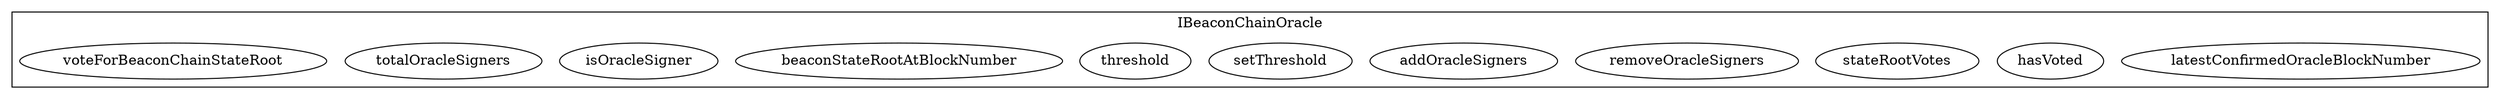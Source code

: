 strict digraph {
subgraph cluster_5912_IBeaconChainOracle {
label = "IBeaconChainOracle"
"5912_latestConfirmedOracleBlockNumber" [label="latestConfirmedOracleBlockNumber"]
"5912_hasVoted" [label="hasVoted"]
"5912_stateRootVotes" [label="stateRootVotes"]
"5912_removeOracleSigners" [label="removeOracleSigners"]
"5912_addOracleSigners" [label="addOracleSigners"]
"5912_setThreshold" [label="setThreshold"]
"5912_threshold" [label="threshold"]
"5912_beaconStateRootAtBlockNumber" [label="beaconStateRootAtBlockNumber"]
"5912_isOracleSigner" [label="isOracleSigner"]
"5912_totalOracleSigners" [label="totalOracleSigners"]
"5912_voteForBeaconChainStateRoot" [label="voteForBeaconChainStateRoot"]
}subgraph cluster_solidity {
label = "[Solidity]"
}
}